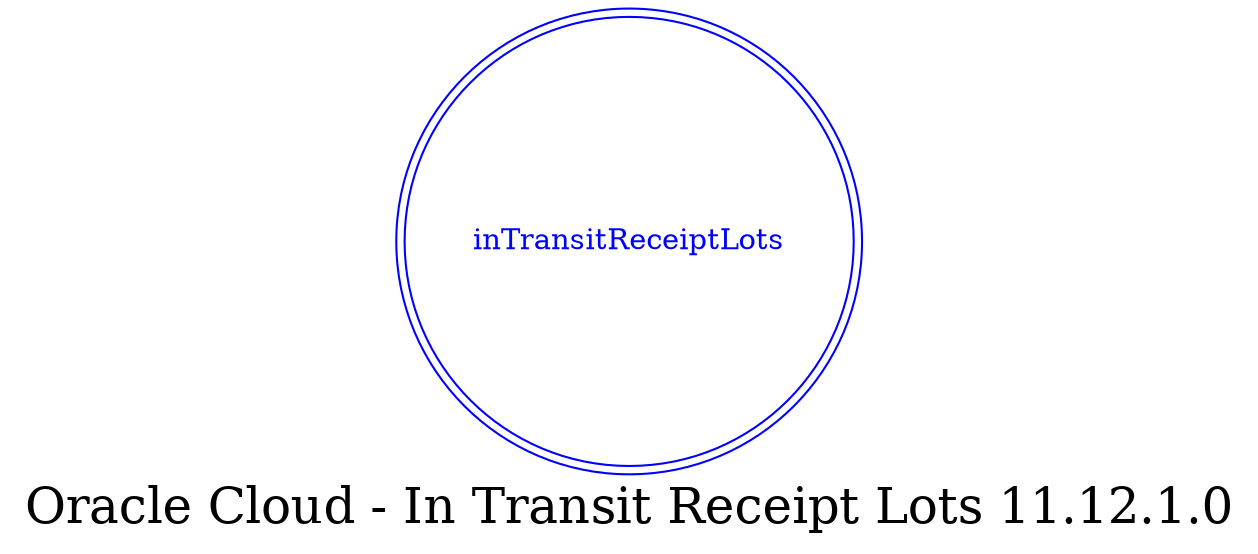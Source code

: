 digraph LexiconGraph {
graph[label="Oracle Cloud - In Transit Receipt Lots 11.12.1.0", fontsize=24]
splines=true
"inTransitReceiptLots" [color=blue, fontcolor=blue, shape=doublecircle]
}
